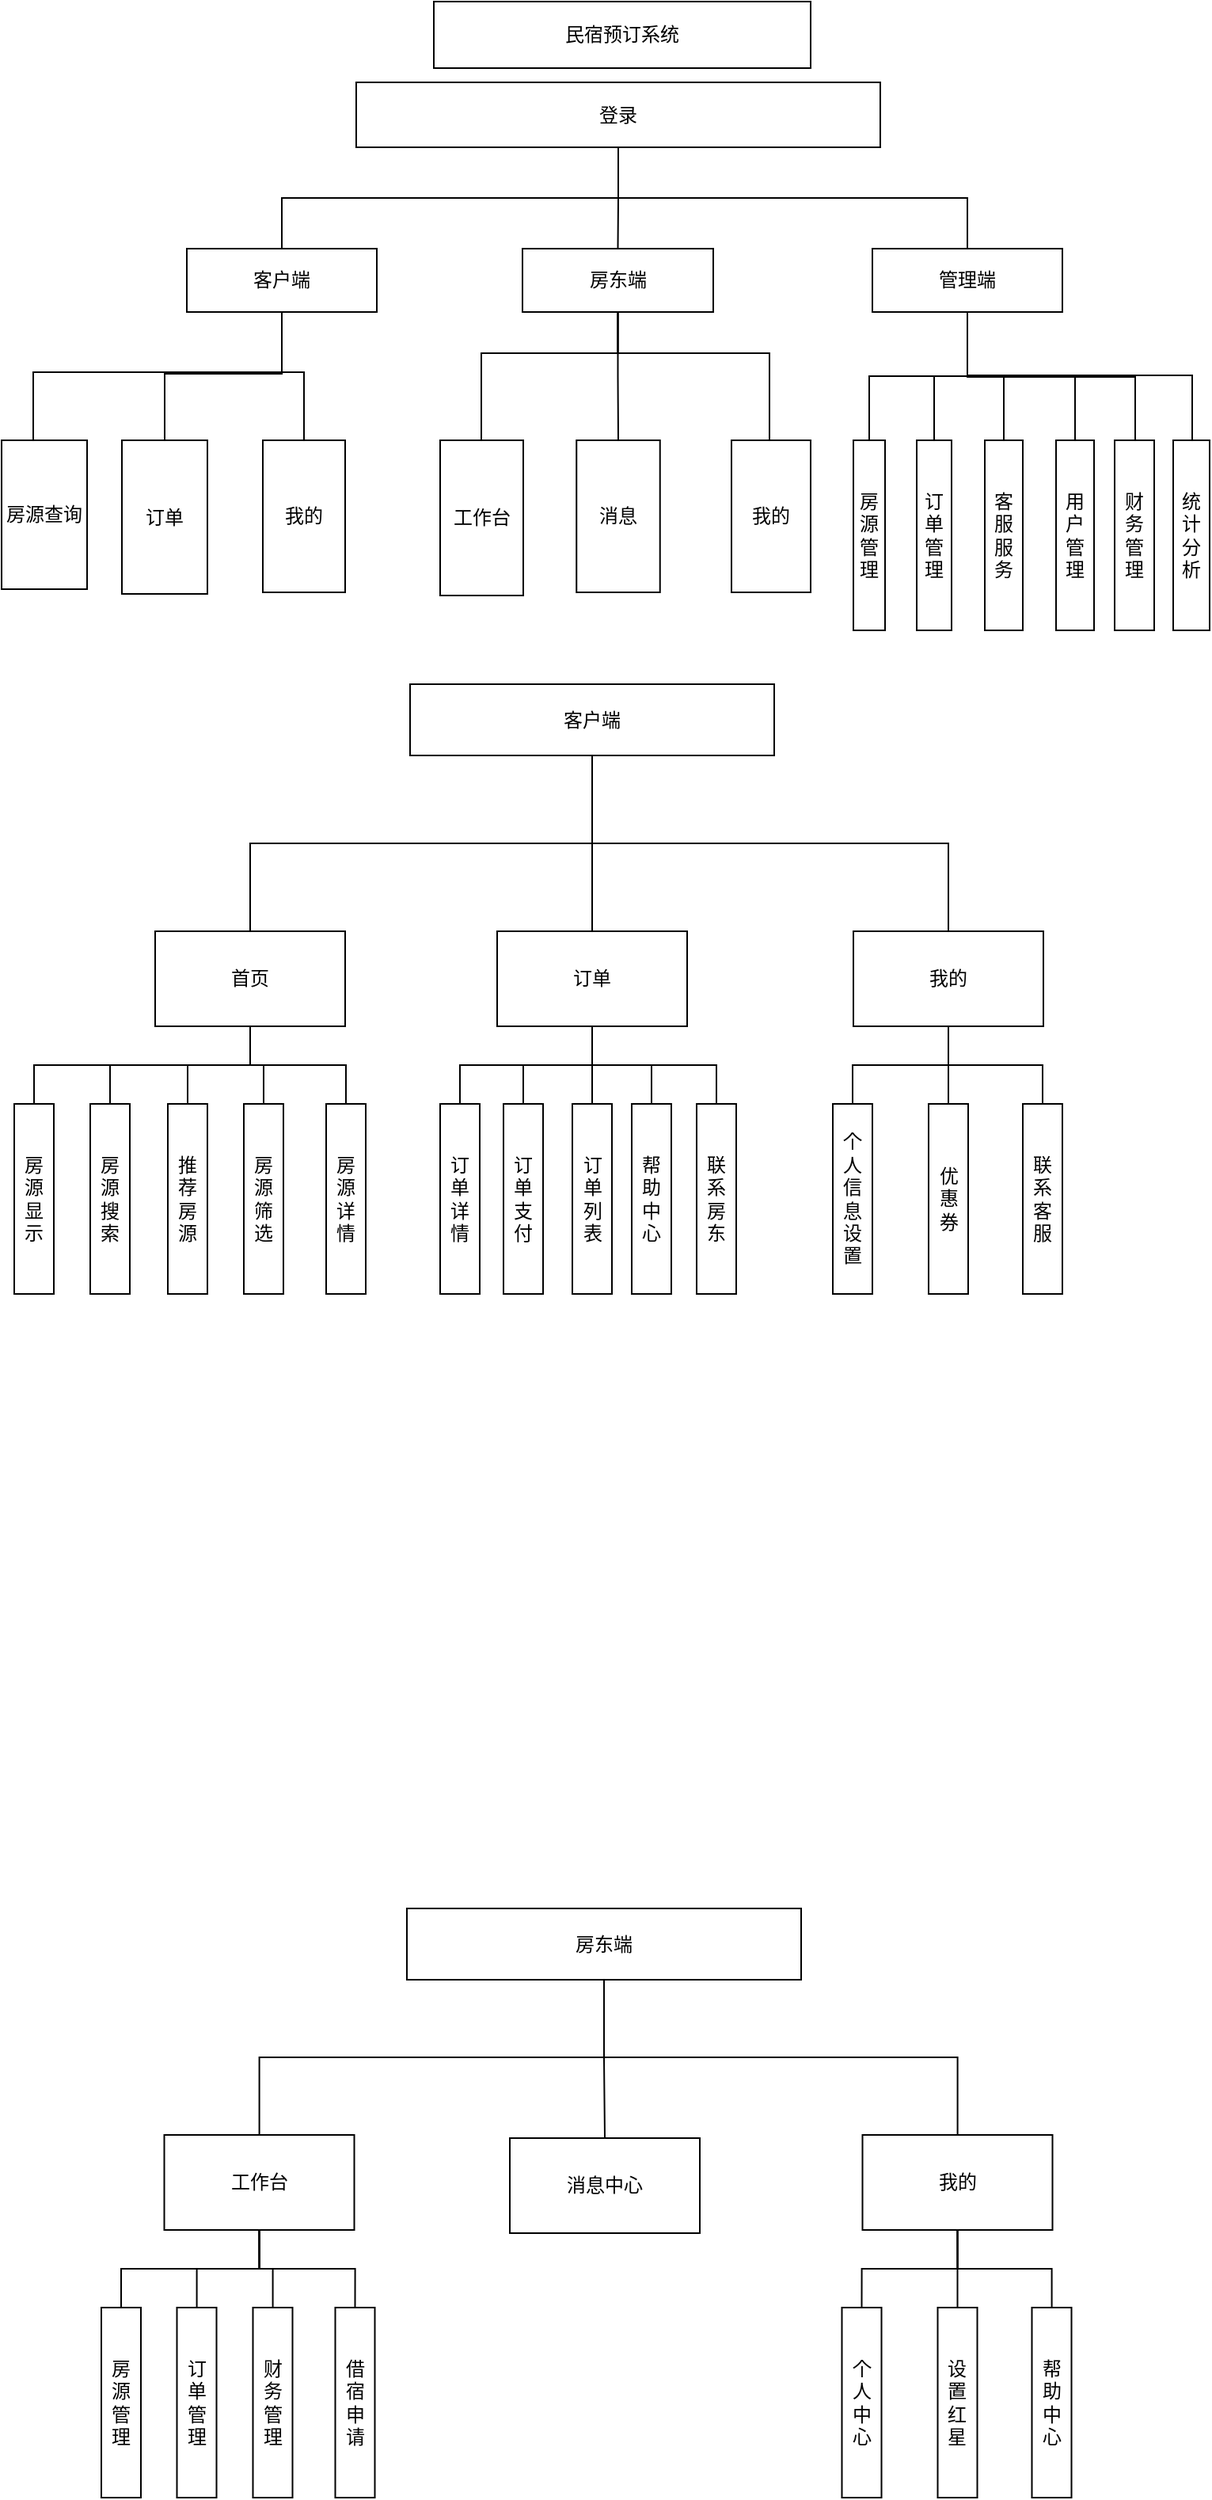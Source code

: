 <mxfile version="26.2.14" pages="2">
  <diagram name="第 1 页" id="EE1FdvPi0SUPEJO_9L75">
    <mxGraphModel dx="1034" dy="578" grid="0" gridSize="10" guides="1" tooltips="1" connect="1" arrows="0" fold="1" page="1" pageScale="1" pageWidth="827" pageHeight="1169" background="#ffffff" math="0" shadow="0">
      <root>
        <mxCell id="0" />
        <mxCell id="1" parent="0" />
        <mxCell id="kZzPBTxeL-IcbpN5rvKB-13" style="rounded=0;orthogonalLoop=1;jettySize=auto;html=1;edgeStyle=orthogonalEdgeStyle;endArrow=none;startFill=0;" parent="1" source="kZzPBTxeL-IcbpN5rvKB-9" target="kZzPBTxeL-IcbpN5rvKB-11" edge="1">
          <mxGeometry relative="1" as="geometry" />
        </mxCell>
        <mxCell id="kZzPBTxeL-IcbpN5rvKB-14" style="edgeStyle=orthogonalEdgeStyle;rounded=0;orthogonalLoop=1;jettySize=auto;html=1;endArrow=none;startFill=0;" parent="1" source="kZzPBTxeL-IcbpN5rvKB-9" target="kZzPBTxeL-IcbpN5rvKB-10" edge="1">
          <mxGeometry relative="1" as="geometry" />
        </mxCell>
        <mxCell id="kZzPBTxeL-IcbpN5rvKB-15" style="rounded=0;orthogonalLoop=1;jettySize=auto;html=1;edgeStyle=orthogonalEdgeStyle;strokeColor=default;endArrow=none;startFill=0;" parent="1" source="kZzPBTxeL-IcbpN5rvKB-9" target="kZzPBTxeL-IcbpN5rvKB-12" edge="1">
          <mxGeometry relative="1" as="geometry" />
        </mxCell>
        <mxCell id="kZzPBTxeL-IcbpN5rvKB-9" value="登录" style="rounded=0;whiteSpace=wrap;html=1;fillColor=none;" parent="1" vertex="1">
          <mxGeometry x="256.99" y="55" width="331" height="41" as="geometry" />
        </mxCell>
        <mxCell id="kZzPBTxeL-IcbpN5rvKB-23" style="edgeStyle=orthogonalEdgeStyle;rounded=0;orthogonalLoop=1;jettySize=auto;html=1;endArrow=none;startFill=0;" parent="1" source="kZzPBTxeL-IcbpN5rvKB-10" target="kZzPBTxeL-IcbpN5rvKB-16" edge="1">
          <mxGeometry relative="1" as="geometry">
            <Array as="points">
              <mxPoint x="210" y="238" />
              <mxPoint x="53" y="238" />
            </Array>
          </mxGeometry>
        </mxCell>
        <mxCell id="kZzPBTxeL-IcbpN5rvKB-29" style="edgeStyle=orthogonalEdgeStyle;rounded=0;orthogonalLoop=1;jettySize=auto;html=1;endArrow=none;startFill=0;" parent="1" source="kZzPBTxeL-IcbpN5rvKB-10" target="kZzPBTxeL-IcbpN5rvKB-19" edge="1">
          <mxGeometry relative="1" as="geometry">
            <Array as="points">
              <mxPoint x="210" y="239" />
              <mxPoint x="136" y="239" />
            </Array>
          </mxGeometry>
        </mxCell>
        <mxCell id="kZzPBTxeL-IcbpN5rvKB-30" style="edgeStyle=orthogonalEdgeStyle;rounded=0;orthogonalLoop=1;jettySize=auto;html=1;entryX=0;entryY=0.5;entryDx=0;entryDy=0;endArrow=none;startFill=0;" parent="1" source="kZzPBTxeL-IcbpN5rvKB-10" target="kZzPBTxeL-IcbpN5rvKB-18" edge="1">
          <mxGeometry relative="1" as="geometry">
            <Array as="points">
              <mxPoint x="210" y="238" />
              <mxPoint x="224" y="238" />
              <mxPoint x="224" y="279" />
            </Array>
          </mxGeometry>
        </mxCell>
        <mxCell id="kZzPBTxeL-IcbpN5rvKB-10" value="客户端" style="rounded=0;whiteSpace=wrap;html=1;" parent="1" vertex="1">
          <mxGeometry x="150" y="160" width="120" height="40" as="geometry" />
        </mxCell>
        <mxCell id="kZzPBTxeL-IcbpN5rvKB-31" style="edgeStyle=orthogonalEdgeStyle;rounded=0;orthogonalLoop=1;jettySize=auto;html=1;endArrow=none;startFill=0;" parent="1" source="kZzPBTxeL-IcbpN5rvKB-11" target="kZzPBTxeL-IcbpN5rvKB-20" edge="1">
          <mxGeometry relative="1" as="geometry">
            <Array as="points">
              <mxPoint x="423" y="226" />
              <mxPoint x="336" y="226" />
            </Array>
          </mxGeometry>
        </mxCell>
        <mxCell id="kZzPBTxeL-IcbpN5rvKB-33" style="edgeStyle=orthogonalEdgeStyle;rounded=0;orthogonalLoop=1;jettySize=auto;html=1;endArrow=none;startFill=0;" parent="1" source="kZzPBTxeL-IcbpN5rvKB-11" target="kZzPBTxeL-IcbpN5rvKB-22" edge="1">
          <mxGeometry relative="1" as="geometry" />
        </mxCell>
        <mxCell id="kZzPBTxeL-IcbpN5rvKB-34" style="edgeStyle=orthogonalEdgeStyle;rounded=0;orthogonalLoop=1;jettySize=auto;html=1;endArrow=none;startFill=0;" parent="1" source="kZzPBTxeL-IcbpN5rvKB-11" target="kZzPBTxeL-IcbpN5rvKB-21" edge="1">
          <mxGeometry relative="1" as="geometry">
            <Array as="points">
              <mxPoint x="423" y="226" />
              <mxPoint x="518" y="226" />
            </Array>
          </mxGeometry>
        </mxCell>
        <mxCell id="kZzPBTxeL-IcbpN5rvKB-11" value="房东端" style="rounded=0;whiteSpace=wrap;html=1;" parent="1" vertex="1">
          <mxGeometry x="362" y="160" width="120.5" height="40" as="geometry" />
        </mxCell>
        <mxCell id="kZzPBTxeL-IcbpN5rvKB-44" style="edgeStyle=orthogonalEdgeStyle;rounded=0;orthogonalLoop=1;jettySize=auto;html=1;endArrow=none;startFill=0;" parent="1" source="kZzPBTxeL-IcbpN5rvKB-12" target="kZzPBTxeL-IcbpN5rvKB-37" edge="1">
          <mxGeometry relative="1" as="geometry" />
        </mxCell>
        <mxCell id="kZzPBTxeL-IcbpN5rvKB-45" style="edgeStyle=orthogonalEdgeStyle;rounded=0;orthogonalLoop=1;jettySize=auto;html=1;endArrow=none;startFill=0;" parent="1" source="kZzPBTxeL-IcbpN5rvKB-12" target="kZzPBTxeL-IcbpN5rvKB-28" edge="1">
          <mxGeometry relative="1" as="geometry" />
        </mxCell>
        <mxCell id="kZzPBTxeL-IcbpN5rvKB-46" style="edgeStyle=orthogonalEdgeStyle;rounded=0;orthogonalLoop=1;jettySize=auto;html=1;endArrow=none;startFill=0;" parent="1" source="kZzPBTxeL-IcbpN5rvKB-12" target="kZzPBTxeL-IcbpN5rvKB-38" edge="1">
          <mxGeometry relative="1" as="geometry" />
        </mxCell>
        <mxCell id="kZzPBTxeL-IcbpN5rvKB-47" style="edgeStyle=orthogonalEdgeStyle;rounded=0;orthogonalLoop=1;jettySize=auto;html=1;endArrow=none;startFill=0;" parent="1" source="kZzPBTxeL-IcbpN5rvKB-12" target="kZzPBTxeL-IcbpN5rvKB-36" edge="1">
          <mxGeometry relative="1" as="geometry" />
        </mxCell>
        <mxCell id="kZzPBTxeL-IcbpN5rvKB-48" style="edgeStyle=orthogonalEdgeStyle;rounded=0;orthogonalLoop=1;jettySize=auto;html=1;endArrow=none;startFill=0;" parent="1" source="kZzPBTxeL-IcbpN5rvKB-12" target="kZzPBTxeL-IcbpN5rvKB-35" edge="1">
          <mxGeometry relative="1" as="geometry">
            <Array as="points">
              <mxPoint x="643" y="241" />
              <mxPoint x="749" y="241" />
            </Array>
          </mxGeometry>
        </mxCell>
        <mxCell id="kZzPBTxeL-IcbpN5rvKB-49" style="edgeStyle=orthogonalEdgeStyle;rounded=0;orthogonalLoop=1;jettySize=auto;html=1;endArrow=none;startFill=0;" parent="1" source="kZzPBTxeL-IcbpN5rvKB-12" target="kZzPBTxeL-IcbpN5rvKB-42" edge="1">
          <mxGeometry relative="1" as="geometry">
            <Array as="points">
              <mxPoint x="643" y="240" />
              <mxPoint x="785" y="240" />
            </Array>
          </mxGeometry>
        </mxCell>
        <mxCell id="kZzPBTxeL-IcbpN5rvKB-12" value="管理端" style="rounded=0;whiteSpace=wrap;html=1;" parent="1" vertex="1">
          <mxGeometry x="583" y="160" width="120" height="40" as="geometry" />
        </mxCell>
        <mxCell id="kZzPBTxeL-IcbpN5rvKB-16" value="房源查询" style="rounded=0;whiteSpace=wrap;html=1;direction=south;" parent="1" vertex="1">
          <mxGeometry x="33" y="281" width="54" height="94" as="geometry" />
        </mxCell>
        <mxCell id="kZzPBTxeL-IcbpN5rvKB-18" value="我的" style="rounded=0;whiteSpace=wrap;html=1;direction=south;" parent="1" vertex="1">
          <mxGeometry x="198" y="281" width="52" height="96" as="geometry" />
        </mxCell>
        <mxCell id="kZzPBTxeL-IcbpN5rvKB-19" value="订单" style="rounded=0;whiteSpace=wrap;html=1;direction=south;" parent="1" vertex="1">
          <mxGeometry x="109" y="281" width="54" height="97" as="geometry" />
        </mxCell>
        <mxCell id="kZzPBTxeL-IcbpN5rvKB-20" value="工作台" style="rounded=0;whiteSpace=wrap;html=1;direction=south;" parent="1" vertex="1">
          <mxGeometry x="310" y="281" width="52.5" height="98" as="geometry" />
        </mxCell>
        <mxCell id="kZzPBTxeL-IcbpN5rvKB-21" value="我的" style="rounded=0;whiteSpace=wrap;html=1;direction=south;" parent="1" vertex="1">
          <mxGeometry x="494" y="281" width="50" height="96" as="geometry" />
        </mxCell>
        <mxCell id="kZzPBTxeL-IcbpN5rvKB-22" value="消息" style="rounded=0;whiteSpace=wrap;html=1;direction=south;" parent="1" vertex="1">
          <mxGeometry x="396.12" y="281" width="52.75" height="96" as="geometry" />
        </mxCell>
        <mxCell id="kZzPBTxeL-IcbpN5rvKB-27" value="民宿预订系统" style="rounded=0;whiteSpace=wrap;html=1;" parent="1" vertex="1">
          <mxGeometry x="306" y="4" width="238" height="42" as="geometry" />
        </mxCell>
        <mxCell id="kZzPBTxeL-IcbpN5rvKB-28" value="订单管理" style="rounded=0;whiteSpace=wrap;html=1;direction=south;" parent="1" vertex="1">
          <mxGeometry x="611" y="281" width="22" height="120" as="geometry" />
        </mxCell>
        <mxCell id="kZzPBTxeL-IcbpN5rvKB-35" value="财务管理" style="rounded=0;whiteSpace=wrap;html=1;direction=south;" parent="1" vertex="1">
          <mxGeometry x="736" y="281" width="25" height="120" as="geometry" />
        </mxCell>
        <mxCell id="kZzPBTxeL-IcbpN5rvKB-36" value="用户管理" style="rounded=0;whiteSpace=wrap;html=1;direction=south;" parent="1" vertex="1">
          <mxGeometry x="699" y="281" width="24" height="120" as="geometry" />
        </mxCell>
        <mxCell id="kZzPBTxeL-IcbpN5rvKB-37" value="房源管理" style="rounded=0;whiteSpace=wrap;html=1;direction=south;" parent="1" vertex="1">
          <mxGeometry x="571" y="281" width="20" height="120" as="geometry" />
        </mxCell>
        <mxCell id="kZzPBTxeL-IcbpN5rvKB-38" value="客服服务" style="rounded=0;whiteSpace=wrap;html=1;direction=south;" parent="1" vertex="1">
          <mxGeometry x="654" y="281" width="24" height="120" as="geometry" />
        </mxCell>
        <mxCell id="kZzPBTxeL-IcbpN5rvKB-42" value="统计分析" style="rounded=0;whiteSpace=wrap;html=1;direction=south;" parent="1" vertex="1">
          <mxGeometry x="773" y="281" width="23" height="120" as="geometry" />
        </mxCell>
        <mxCell id="JYf_qBTW2ln-0y-L0lh0-5" style="edgeStyle=orthogonalEdgeStyle;rounded=0;orthogonalLoop=1;jettySize=auto;html=1;exitX=0.5;exitY=1;exitDx=0;exitDy=0;endArrow=none;endFill=1;startFill=0;" edge="1" parent="1" source="JYf_qBTW2ln-0y-L0lh0-1" target="JYf_qBTW2ln-0y-L0lh0-3">
          <mxGeometry relative="1" as="geometry" />
        </mxCell>
        <mxCell id="JYf_qBTW2ln-0y-L0lh0-6" style="edgeStyle=orthogonalEdgeStyle;rounded=0;orthogonalLoop=1;jettySize=auto;html=1;exitX=0.5;exitY=1;exitDx=0;exitDy=0;endArrow=none;startFill=0;" edge="1" parent="1" source="JYf_qBTW2ln-0y-L0lh0-1" target="JYf_qBTW2ln-0y-L0lh0-4">
          <mxGeometry relative="1" as="geometry" />
        </mxCell>
        <mxCell id="JYf_qBTW2ln-0y-L0lh0-7" style="edgeStyle=orthogonalEdgeStyle;rounded=0;orthogonalLoop=1;jettySize=auto;html=1;exitX=0.5;exitY=1;exitDx=0;exitDy=0;endArrow=none;startFill=0;" edge="1" parent="1" source="JYf_qBTW2ln-0y-L0lh0-1" target="JYf_qBTW2ln-0y-L0lh0-2">
          <mxGeometry relative="1" as="geometry" />
        </mxCell>
        <mxCell id="JYf_qBTW2ln-0y-L0lh0-1" value="客户端" style="rounded=0;whiteSpace=wrap;html=1;" vertex="1" parent="1">
          <mxGeometry x="291" y="435" width="230" height="45" as="geometry" />
        </mxCell>
        <mxCell id="JYf_qBTW2ln-0y-L0lh0-33" style="edgeStyle=orthogonalEdgeStyle;rounded=0;orthogonalLoop=1;jettySize=auto;html=1;exitX=0.5;exitY=1;exitDx=0;exitDy=0;entryX=0;entryY=0.5;entryDx=0;entryDy=0;endArrow=none;startFill=0;" edge="1" parent="1" source="JYf_qBTW2ln-0y-L0lh0-2" target="JYf_qBTW2ln-0y-L0lh0-9">
          <mxGeometry relative="1" as="geometry" />
        </mxCell>
        <mxCell id="JYf_qBTW2ln-0y-L0lh0-34" style="edgeStyle=orthogonalEdgeStyle;rounded=0;orthogonalLoop=1;jettySize=auto;html=1;exitX=0.5;exitY=1;exitDx=0;exitDy=0;endArrow=none;startFill=0;" edge="1" parent="1" source="JYf_qBTW2ln-0y-L0lh0-2" target="JYf_qBTW2ln-0y-L0lh0-15">
          <mxGeometry relative="1" as="geometry" />
        </mxCell>
        <mxCell id="JYf_qBTW2ln-0y-L0lh0-35" style="edgeStyle=orthogonalEdgeStyle;rounded=0;orthogonalLoop=1;jettySize=auto;html=1;exitX=0.5;exitY=1;exitDx=0;exitDy=0;endArrow=none;startFill=0;" edge="1" parent="1" source="JYf_qBTW2ln-0y-L0lh0-2" target="JYf_qBTW2ln-0y-L0lh0-18">
          <mxGeometry relative="1" as="geometry" />
        </mxCell>
        <mxCell id="JYf_qBTW2ln-0y-L0lh0-2" value="我的" style="rounded=0;whiteSpace=wrap;html=1;" vertex="1" parent="1">
          <mxGeometry x="571" y="591" width="120" height="60" as="geometry" />
        </mxCell>
        <mxCell id="JYf_qBTW2ln-0y-L0lh0-28" style="edgeStyle=orthogonalEdgeStyle;rounded=0;orthogonalLoop=1;jettySize=auto;html=1;exitX=0.5;exitY=1;exitDx=0;exitDy=0;entryX=0.5;entryY=0;entryDx=0;entryDy=0;endArrow=none;startFill=0;" edge="1" parent="1" source="JYf_qBTW2ln-0y-L0lh0-3" target="JYf_qBTW2ln-0y-L0lh0-16">
          <mxGeometry relative="1" as="geometry" />
        </mxCell>
        <mxCell id="JYf_qBTW2ln-0y-L0lh0-29" style="edgeStyle=orthogonalEdgeStyle;rounded=0;orthogonalLoop=1;jettySize=auto;html=1;exitX=0.5;exitY=1;exitDx=0;exitDy=0;entryX=0;entryY=0.5;entryDx=0;entryDy=0;endArrow=none;startFill=0;" edge="1" parent="1" source="JYf_qBTW2ln-0y-L0lh0-3" target="JYf_qBTW2ln-0y-L0lh0-10">
          <mxGeometry relative="1" as="geometry" />
        </mxCell>
        <mxCell id="JYf_qBTW2ln-0y-L0lh0-30" style="edgeStyle=orthogonalEdgeStyle;rounded=0;orthogonalLoop=1;jettySize=auto;html=1;exitX=0.5;exitY=1;exitDx=0;exitDy=0;entryX=0.5;entryY=0;entryDx=0;entryDy=0;endArrow=none;startFill=0;" edge="1" parent="1" source="JYf_qBTW2ln-0y-L0lh0-3" target="JYf_qBTW2ln-0y-L0lh0-19">
          <mxGeometry relative="1" as="geometry" />
        </mxCell>
        <mxCell id="JYf_qBTW2ln-0y-L0lh0-31" style="edgeStyle=orthogonalEdgeStyle;rounded=0;orthogonalLoop=1;jettySize=auto;html=1;exitX=0.5;exitY=1;exitDx=0;exitDy=0;endSize=6;endArrow=none;startFill=0;" edge="1" parent="1" source="JYf_qBTW2ln-0y-L0lh0-3" target="JYf_qBTW2ln-0y-L0lh0-11">
          <mxGeometry relative="1" as="geometry" />
        </mxCell>
        <mxCell id="JYf_qBTW2ln-0y-L0lh0-32" style="edgeStyle=orthogonalEdgeStyle;rounded=0;orthogonalLoop=1;jettySize=auto;html=1;exitX=0.5;exitY=1;exitDx=0;exitDy=0;entryX=0.5;entryY=0;entryDx=0;entryDy=0;endArrow=none;startFill=0;" edge="1" parent="1" source="JYf_qBTW2ln-0y-L0lh0-3" target="JYf_qBTW2ln-0y-L0lh0-20">
          <mxGeometry relative="1" as="geometry" />
        </mxCell>
        <mxCell id="JYf_qBTW2ln-0y-L0lh0-3" value="订单" style="rounded=0;whiteSpace=wrap;html=1;" vertex="1" parent="1">
          <mxGeometry x="346" y="591" width="120" height="60" as="geometry" />
        </mxCell>
        <mxCell id="JYf_qBTW2ln-0y-L0lh0-22" style="edgeStyle=orthogonalEdgeStyle;rounded=0;orthogonalLoop=1;jettySize=auto;html=1;exitX=0.5;exitY=1;exitDx=0;exitDy=0;endArrow=none;startFill=0;" edge="1" parent="1" source="JYf_qBTW2ln-0y-L0lh0-4" target="JYf_qBTW2ln-0y-L0lh0-14">
          <mxGeometry relative="1" as="geometry" />
        </mxCell>
        <mxCell id="JYf_qBTW2ln-0y-L0lh0-23" style="edgeStyle=orthogonalEdgeStyle;rounded=0;orthogonalLoop=1;jettySize=auto;html=1;exitX=0.5;exitY=1;exitDx=0;exitDy=0;endArrow=none;startFill=0;" edge="1" parent="1" source="JYf_qBTW2ln-0y-L0lh0-4" target="JYf_qBTW2ln-0y-L0lh0-13">
          <mxGeometry relative="1" as="geometry" />
        </mxCell>
        <mxCell id="JYf_qBTW2ln-0y-L0lh0-24" style="edgeStyle=orthogonalEdgeStyle;rounded=0;orthogonalLoop=1;jettySize=auto;html=1;exitX=0.5;exitY=1;exitDx=0;exitDy=0;endArrow=none;startFill=0;" edge="1" parent="1" source="JYf_qBTW2ln-0y-L0lh0-4" target="JYf_qBTW2ln-0y-L0lh0-12">
          <mxGeometry relative="1" as="geometry" />
        </mxCell>
        <mxCell id="JYf_qBTW2ln-0y-L0lh0-25" style="edgeStyle=orthogonalEdgeStyle;rounded=0;orthogonalLoop=1;jettySize=auto;html=1;exitX=0.5;exitY=1;exitDx=0;exitDy=0;endArrow=none;startFill=0;" edge="1" parent="1" source="JYf_qBTW2ln-0y-L0lh0-4" target="JYf_qBTW2ln-0y-L0lh0-8">
          <mxGeometry relative="1" as="geometry" />
        </mxCell>
        <mxCell id="JYf_qBTW2ln-0y-L0lh0-27" style="edgeStyle=orthogonalEdgeStyle;rounded=0;orthogonalLoop=1;jettySize=auto;html=1;exitX=0.5;exitY=1;exitDx=0;exitDy=0;entryX=0.5;entryY=0;entryDx=0;entryDy=0;endArrow=none;startFill=0;" edge="1" parent="1" source="JYf_qBTW2ln-0y-L0lh0-4" target="JYf_qBTW2ln-0y-L0lh0-17">
          <mxGeometry relative="1" as="geometry" />
        </mxCell>
        <mxCell id="JYf_qBTW2ln-0y-L0lh0-4" value="首页" style="rounded=0;whiteSpace=wrap;html=1;" vertex="1" parent="1">
          <mxGeometry x="130" y="591" width="120" height="60" as="geometry" />
        </mxCell>
        <mxCell id="JYf_qBTW2ln-0y-L0lh0-8" value="房源筛选" style="rounded=0;whiteSpace=wrap;html=1;direction=south;" vertex="1" parent="1">
          <mxGeometry x="186" y="700" width="25" height="120" as="geometry" />
        </mxCell>
        <mxCell id="JYf_qBTW2ln-0y-L0lh0-9" value="个人信息设置" style="rounded=0;whiteSpace=wrap;html=1;direction=south;" vertex="1" parent="1">
          <mxGeometry x="558" y="700" width="25" height="120" as="geometry" />
        </mxCell>
        <mxCell id="JYf_qBTW2ln-0y-L0lh0-10" value="订单支付" style="rounded=0;whiteSpace=wrap;html=1;direction=south;" vertex="1" parent="1">
          <mxGeometry x="350" y="700" width="25" height="120" as="geometry" />
        </mxCell>
        <mxCell id="JYf_qBTW2ln-0y-L0lh0-11" value="帮助中心" style="rounded=0;whiteSpace=wrap;html=1;direction=south;" vertex="1" parent="1">
          <mxGeometry x="431" y="700" width="25" height="120" as="geometry" />
        </mxCell>
        <mxCell id="JYf_qBTW2ln-0y-L0lh0-12" value="推荐房源" style="rounded=0;whiteSpace=wrap;html=1;direction=south;" vertex="1" parent="1">
          <mxGeometry x="138" y="700" width="25" height="120" as="geometry" />
        </mxCell>
        <mxCell id="JYf_qBTW2ln-0y-L0lh0-13" value="房源搜索" style="rounded=0;whiteSpace=wrap;html=1;direction=south;" vertex="1" parent="1">
          <mxGeometry x="89" y="700" width="25" height="120" as="geometry" />
        </mxCell>
        <mxCell id="JYf_qBTW2ln-0y-L0lh0-14" value="房源显示" style="rounded=0;whiteSpace=wrap;html=1;direction=south;" vertex="1" parent="1">
          <mxGeometry x="41" y="700" width="25" height="120" as="geometry" />
        </mxCell>
        <mxCell id="JYf_qBTW2ln-0y-L0lh0-15" value="优惠券" style="rounded=0;whiteSpace=wrap;html=1;direction=south;" vertex="1" parent="1">
          <mxGeometry x="618.5" y="700" width="25" height="120" as="geometry" />
        </mxCell>
        <mxCell id="JYf_qBTW2ln-0y-L0lh0-16" value="订单详情" style="rounded=0;whiteSpace=wrap;html=1;" vertex="1" parent="1">
          <mxGeometry x="310" y="700" width="25" height="120" as="geometry" />
        </mxCell>
        <mxCell id="JYf_qBTW2ln-0y-L0lh0-17" value="房源详情" style="rounded=0;whiteSpace=wrap;html=1;" vertex="1" parent="1">
          <mxGeometry x="238" y="700" width="25" height="120" as="geometry" />
        </mxCell>
        <mxCell id="JYf_qBTW2ln-0y-L0lh0-18" value="联系客服" style="rounded=0;whiteSpace=wrap;html=1;direction=south;" vertex="1" parent="1">
          <mxGeometry x="678" y="700" width="25" height="120" as="geometry" />
        </mxCell>
        <mxCell id="JYf_qBTW2ln-0y-L0lh0-19" value="订单列表" style="rounded=0;whiteSpace=wrap;html=1;" vertex="1" parent="1">
          <mxGeometry x="393.5" y="700" width="25" height="120" as="geometry" />
        </mxCell>
        <mxCell id="JYf_qBTW2ln-0y-L0lh0-20" value="联系房东" style="rounded=0;whiteSpace=wrap;html=1;" vertex="1" parent="1">
          <mxGeometry x="472" y="700" width="25" height="120" as="geometry" />
        </mxCell>
        <mxCell id="JYf_qBTW2ln-0y-L0lh0-83" style="edgeStyle=orthogonalEdgeStyle;rounded=0;orthogonalLoop=1;jettySize=auto;html=1;exitX=0.5;exitY=1;exitDx=0;exitDy=0;endArrow=none;startFill=0;" edge="1" parent="1" source="JYf_qBTW2ln-0y-L0lh0-40" target="JYf_qBTW2ln-0y-L0lh0-64">
          <mxGeometry relative="1" as="geometry" />
        </mxCell>
        <mxCell id="JYf_qBTW2ln-0y-L0lh0-84" style="edgeStyle=orthogonalEdgeStyle;rounded=0;orthogonalLoop=1;jettySize=auto;html=1;exitX=0.5;exitY=1;exitDx=0;exitDy=0;endArrow=none;startFill=0;" edge="1" parent="1" source="JYf_qBTW2ln-0y-L0lh0-40" target="JYf_qBTW2ln-0y-L0lh0-68">
          <mxGeometry relative="1" as="geometry" />
        </mxCell>
        <mxCell id="JYf_qBTW2ln-0y-L0lh0-85" style="edgeStyle=orthogonalEdgeStyle;rounded=0;orthogonalLoop=1;jettySize=auto;html=1;exitX=0.5;exitY=1;exitDx=0;exitDy=0;endArrow=none;startFill=0;" edge="1" parent="1" source="JYf_qBTW2ln-0y-L0lh0-40" target="JYf_qBTW2ln-0y-L0lh0-58">
          <mxGeometry relative="1" as="geometry" />
        </mxCell>
        <mxCell id="JYf_qBTW2ln-0y-L0lh0-40" value="房东端" style="whiteSpace=wrap;html=1;" vertex="1" parent="1">
          <mxGeometry x="289" y="1208" width="249" height="45" as="geometry" />
        </mxCell>
        <mxCell id="JYf_qBTW2ln-0y-L0lh0-55" style="edgeStyle=orthogonalEdgeStyle;rounded=0;orthogonalLoop=1;jettySize=auto;html=1;exitX=0.5;exitY=1;exitDx=0;exitDy=0;entryX=0;entryY=0.5;entryDx=0;entryDy=0;endArrow=none;startFill=0;" edge="1" parent="1" source="JYf_qBTW2ln-0y-L0lh0-58" target="JYf_qBTW2ln-0y-L0lh0-70">
          <mxGeometry relative="1" as="geometry" />
        </mxCell>
        <mxCell id="JYf_qBTW2ln-0y-L0lh0-56" style="edgeStyle=orthogonalEdgeStyle;rounded=0;orthogonalLoop=1;jettySize=auto;html=1;exitX=0.5;exitY=1;exitDx=0;exitDy=0;endArrow=none;startFill=0;" edge="1" parent="1" source="JYf_qBTW2ln-0y-L0lh0-58" target="JYf_qBTW2ln-0y-L0lh0-74">
          <mxGeometry relative="1" as="geometry" />
        </mxCell>
        <mxCell id="JYf_qBTW2ln-0y-L0lh0-57" style="edgeStyle=orthogonalEdgeStyle;rounded=0;orthogonalLoop=1;jettySize=auto;html=1;exitX=0.5;exitY=1;exitDx=0;exitDy=0;endArrow=none;startFill=0;" edge="1" parent="1" source="JYf_qBTW2ln-0y-L0lh0-58" target="JYf_qBTW2ln-0y-L0lh0-77">
          <mxGeometry relative="1" as="geometry" />
        </mxCell>
        <mxCell id="JYf_qBTW2ln-0y-L0lh0-58" value="我的" style="rounded=0;whiteSpace=wrap;html=1;" vertex="1" parent="1">
          <mxGeometry x="576.75" y="1351" width="120" height="60" as="geometry" />
        </mxCell>
        <mxCell id="JYf_qBTW2ln-0y-L0lh0-64" value="消息中心" style="rounded=0;whiteSpace=wrap;html=1;" vertex="1" parent="1">
          <mxGeometry x="354" y="1353" width="120" height="60" as="geometry" />
        </mxCell>
        <mxCell id="JYf_qBTW2ln-0y-L0lh0-65" style="edgeStyle=orthogonalEdgeStyle;rounded=0;orthogonalLoop=1;jettySize=auto;html=1;exitX=0.5;exitY=1;exitDx=0;exitDy=0;endArrow=none;startFill=0;" edge="1" parent="1" source="JYf_qBTW2ln-0y-L0lh0-68" target="JYf_qBTW2ln-0y-L0lh0-73">
          <mxGeometry relative="1" as="geometry" />
        </mxCell>
        <mxCell id="JYf_qBTW2ln-0y-L0lh0-66" style="edgeStyle=orthogonalEdgeStyle;rounded=0;orthogonalLoop=1;jettySize=auto;html=1;exitX=0.5;exitY=1;exitDx=0;exitDy=0;endArrow=none;startFill=0;" edge="1" parent="1" source="JYf_qBTW2ln-0y-L0lh0-68" target="JYf_qBTW2ln-0y-L0lh0-69">
          <mxGeometry relative="1" as="geometry" />
        </mxCell>
        <mxCell id="JYf_qBTW2ln-0y-L0lh0-67" style="edgeStyle=orthogonalEdgeStyle;rounded=0;orthogonalLoop=1;jettySize=auto;html=1;exitX=0.5;exitY=1;exitDx=0;exitDy=0;entryX=0.5;entryY=0;entryDx=0;entryDy=0;endArrow=none;startFill=0;" edge="1" parent="1" source="JYf_qBTW2ln-0y-L0lh0-68" target="JYf_qBTW2ln-0y-L0lh0-76">
          <mxGeometry relative="1" as="geometry" />
        </mxCell>
        <mxCell id="JYf_qBTW2ln-0y-L0lh0-81" style="edgeStyle=orthogonalEdgeStyle;rounded=0;orthogonalLoop=1;jettySize=auto;html=1;exitX=0.5;exitY=1;exitDx=0;exitDy=0;entryX=0;entryY=0.5;entryDx=0;entryDy=0;endArrow=none;startFill=0;" edge="1" parent="1" source="JYf_qBTW2ln-0y-L0lh0-68" target="JYf_qBTW2ln-0y-L0lh0-80">
          <mxGeometry relative="1" as="geometry" />
        </mxCell>
        <mxCell id="JYf_qBTW2ln-0y-L0lh0-68" value="工作台" style="rounded=0;whiteSpace=wrap;html=1;" vertex="1" parent="1">
          <mxGeometry x="135.75" y="1351" width="120" height="60" as="geometry" />
        </mxCell>
        <mxCell id="JYf_qBTW2ln-0y-L0lh0-69" value="财务管理" style="rounded=0;whiteSpace=wrap;html=1;direction=south;" vertex="1" parent="1">
          <mxGeometry x="191.75" y="1460" width="25" height="120" as="geometry" />
        </mxCell>
        <mxCell id="JYf_qBTW2ln-0y-L0lh0-70" value="个人中心" style="rounded=0;whiteSpace=wrap;html=1;direction=south;" vertex="1" parent="1">
          <mxGeometry x="563.75" y="1460" width="25" height="120" as="geometry" />
        </mxCell>
        <mxCell id="JYf_qBTW2ln-0y-L0lh0-73" value="订单管理" style="rounded=0;whiteSpace=wrap;html=1;direction=south;" vertex="1" parent="1">
          <mxGeometry x="143.75" y="1460" width="25" height="120" as="geometry" />
        </mxCell>
        <mxCell id="JYf_qBTW2ln-0y-L0lh0-74" value="设置红星" style="rounded=0;whiteSpace=wrap;html=1;direction=south;" vertex="1" parent="1">
          <mxGeometry x="624.25" y="1460" width="25" height="120" as="geometry" />
        </mxCell>
        <mxCell id="JYf_qBTW2ln-0y-L0lh0-76" value="借宿申请" style="rounded=0;whiteSpace=wrap;html=1;" vertex="1" parent="1">
          <mxGeometry x="243.75" y="1460" width="25" height="120" as="geometry" />
        </mxCell>
        <mxCell id="JYf_qBTW2ln-0y-L0lh0-77" value="帮助中心" style="rounded=0;whiteSpace=wrap;html=1;direction=south;" vertex="1" parent="1">
          <mxGeometry x="683.75" y="1460" width="25" height="120" as="geometry" />
        </mxCell>
        <mxCell id="JYf_qBTW2ln-0y-L0lh0-80" value="房源管理" style="rounded=0;whiteSpace=wrap;html=1;direction=south;" vertex="1" parent="1">
          <mxGeometry x="96" y="1460" width="25" height="120" as="geometry" />
        </mxCell>
      </root>
    </mxGraphModel>
  </diagram>
  <diagram id="mqnN_yWX03HHrvrMGJ0k" name="第 2 页">
    <mxGraphModel grid="1" page="1" gridSize="10" guides="1" tooltips="1" connect="1" arrows="1" fold="1" pageScale="1" pageWidth="827" pageHeight="1169" math="0" shadow="0">
      <root>
        <mxCell id="0" />
        <mxCell id="1" parent="0" />
      </root>
    </mxGraphModel>
  </diagram>
</mxfile>
